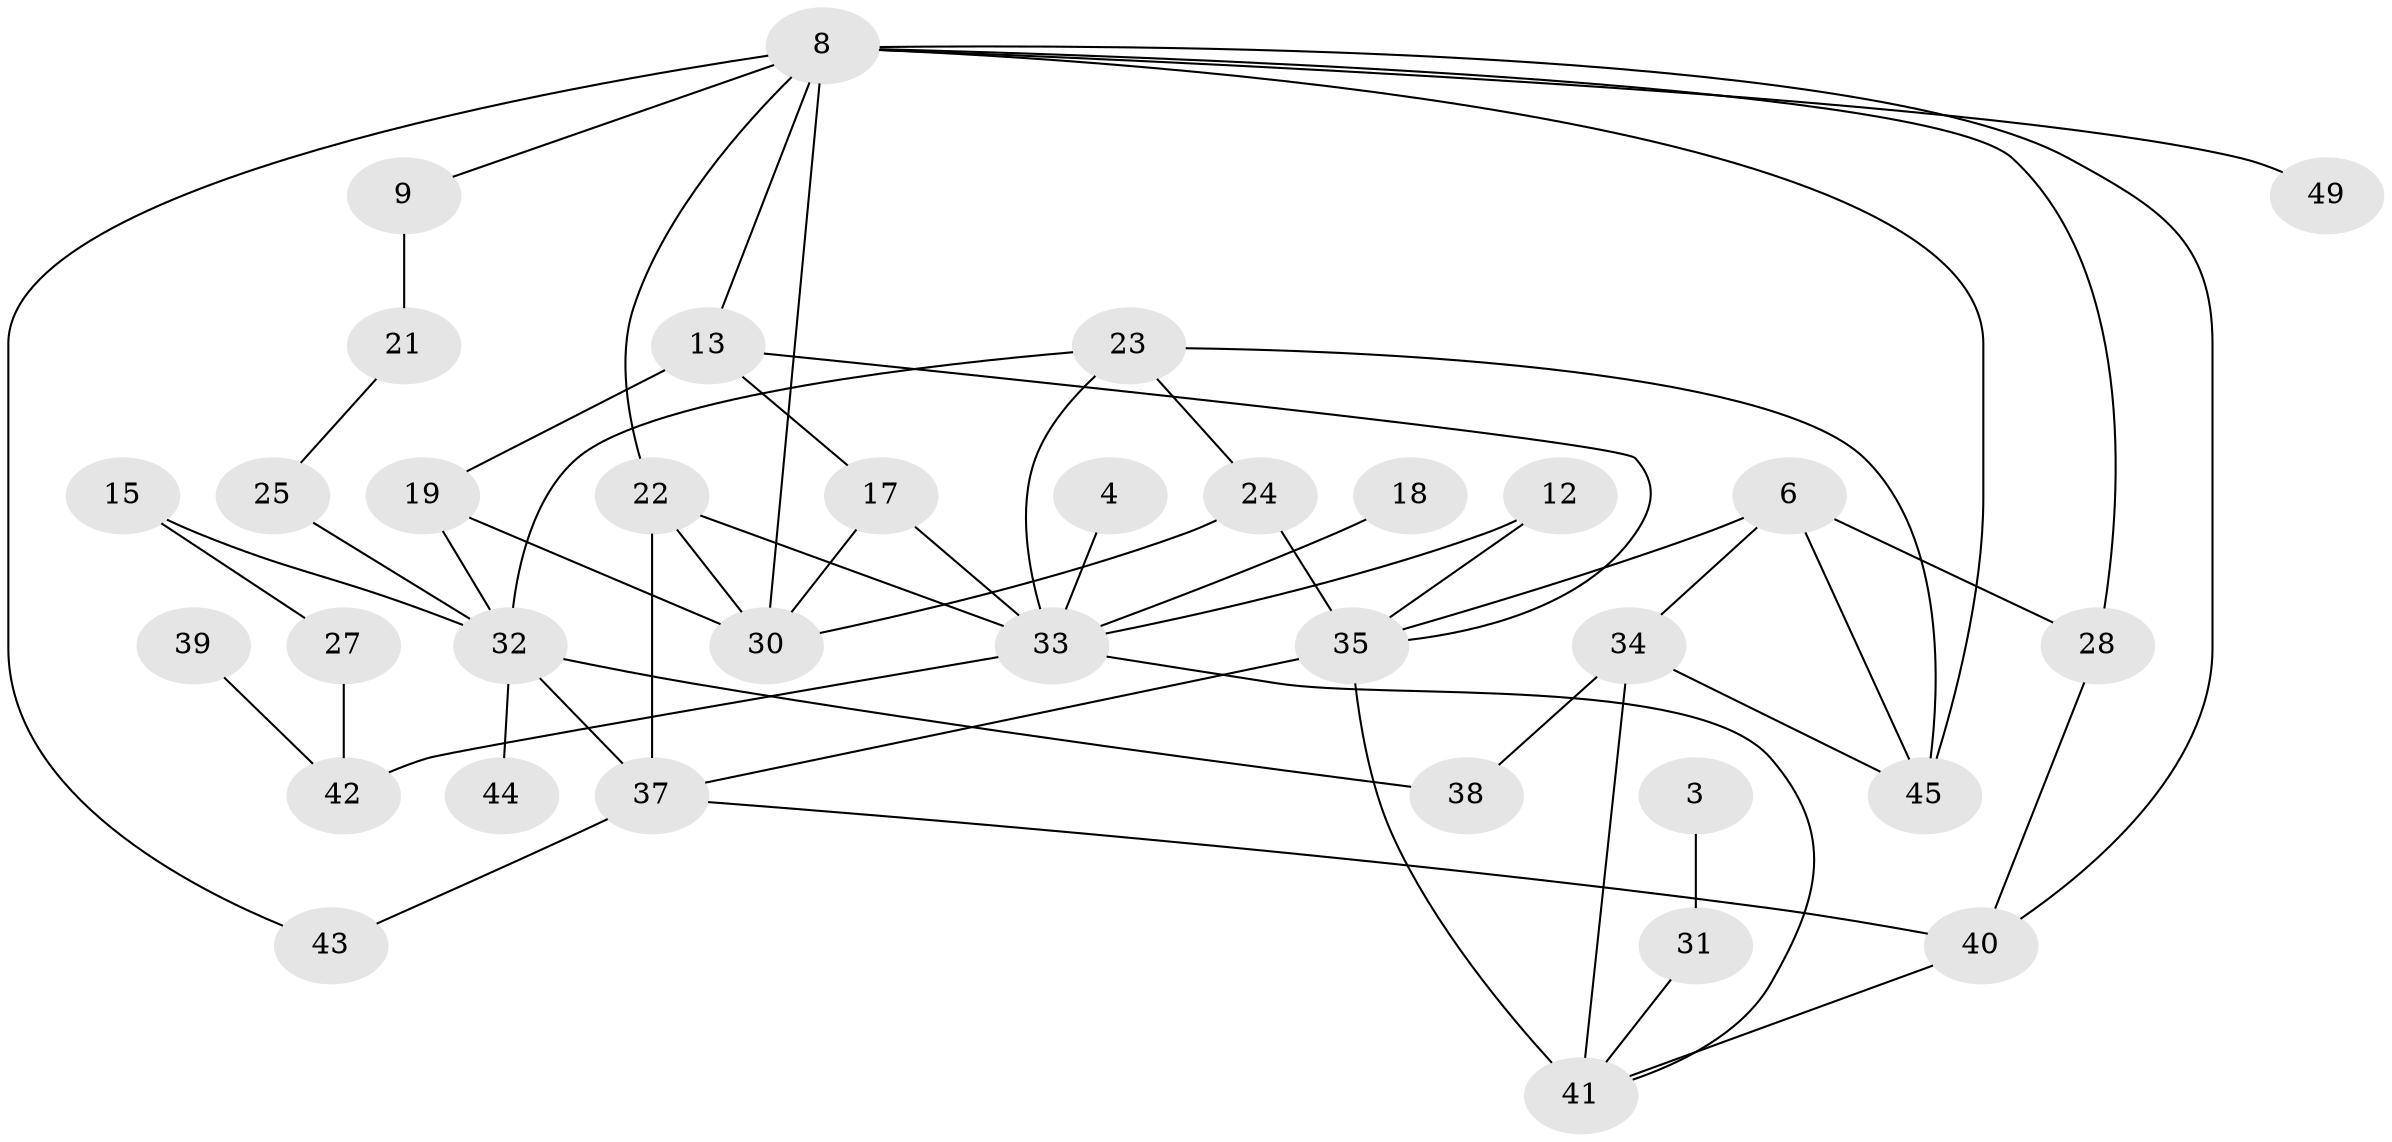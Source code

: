 // original degree distribution, {0: 0.12244897959183673, 2: 0.2653061224489796, 3: 0.1836734693877551, 7: 0.01020408163265306, 4: 0.14285714285714285, 1: 0.21428571428571427, 5: 0.061224489795918366}
// Generated by graph-tools (version 1.1) at 2025/25/03/09/25 03:25:18]
// undirected, 34 vertices, 56 edges
graph export_dot {
graph [start="1"]
  node [color=gray90,style=filled];
  3;
  4;
  6;
  8;
  9;
  12;
  13;
  15;
  17;
  18;
  19;
  21;
  22;
  23;
  24;
  25;
  27;
  28;
  30;
  31;
  32;
  33;
  34;
  35;
  37;
  38;
  39;
  40;
  41;
  42;
  43;
  44;
  45;
  49;
  3 -- 31 [weight=1.0];
  4 -- 33 [weight=1.0];
  6 -- 28 [weight=1.0];
  6 -- 34 [weight=1.0];
  6 -- 35 [weight=1.0];
  6 -- 45 [weight=1.0];
  8 -- 9 [weight=1.0];
  8 -- 13 [weight=1.0];
  8 -- 22 [weight=1.0];
  8 -- 28 [weight=1.0];
  8 -- 30 [weight=1.0];
  8 -- 40 [weight=1.0];
  8 -- 43 [weight=1.0];
  8 -- 45 [weight=1.0];
  8 -- 49 [weight=1.0];
  9 -- 21 [weight=1.0];
  12 -- 33 [weight=1.0];
  12 -- 35 [weight=1.0];
  13 -- 17 [weight=1.0];
  13 -- 19 [weight=1.0];
  13 -- 35 [weight=1.0];
  15 -- 27 [weight=1.0];
  15 -- 32 [weight=1.0];
  17 -- 30 [weight=1.0];
  17 -- 33 [weight=1.0];
  18 -- 33 [weight=1.0];
  19 -- 30 [weight=1.0];
  19 -- 32 [weight=1.0];
  21 -- 25 [weight=1.0];
  22 -- 30 [weight=1.0];
  22 -- 33 [weight=1.0];
  22 -- 37 [weight=1.0];
  23 -- 24 [weight=1.0];
  23 -- 32 [weight=1.0];
  23 -- 33 [weight=1.0];
  23 -- 45 [weight=1.0];
  24 -- 30 [weight=1.0];
  24 -- 35 [weight=1.0];
  25 -- 32 [weight=1.0];
  27 -- 42 [weight=1.0];
  28 -- 40 [weight=1.0];
  31 -- 41 [weight=1.0];
  32 -- 37 [weight=2.0];
  32 -- 38 [weight=1.0];
  32 -- 44 [weight=1.0];
  33 -- 41 [weight=1.0];
  33 -- 42 [weight=1.0];
  34 -- 38 [weight=1.0];
  34 -- 41 [weight=1.0];
  34 -- 45 [weight=1.0];
  35 -- 37 [weight=1.0];
  35 -- 41 [weight=3.0];
  37 -- 40 [weight=1.0];
  37 -- 43 [weight=1.0];
  39 -- 42 [weight=1.0];
  40 -- 41 [weight=1.0];
}
